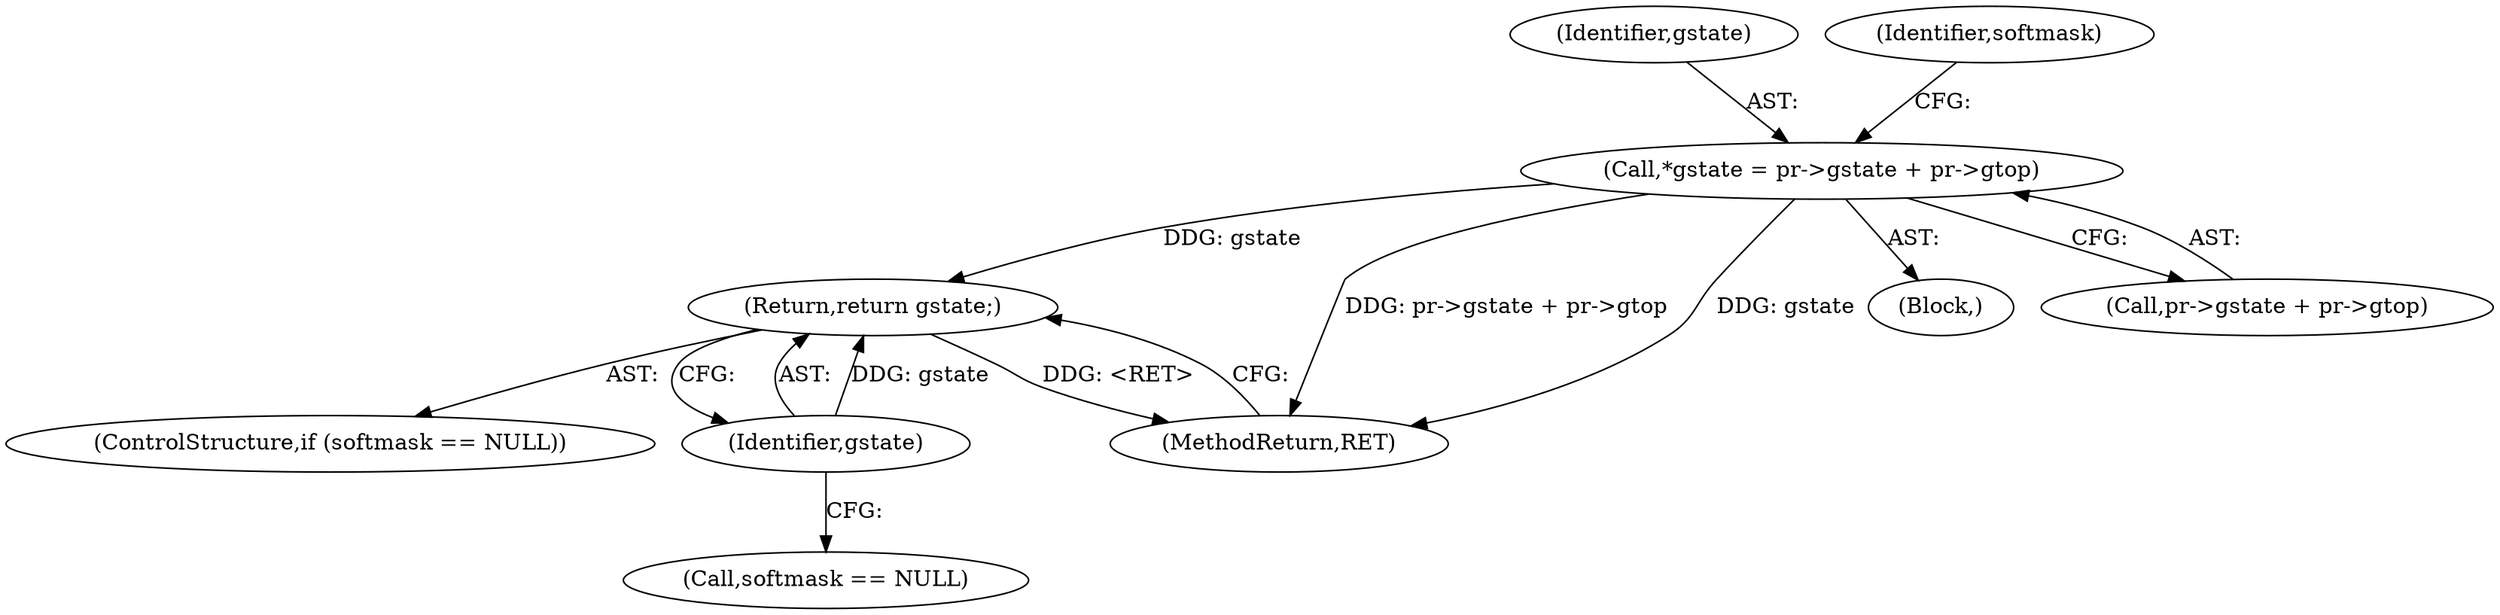 digraph "0_ghostscript_4dcc6affe04368461310a21238f7e1871a752a05@pointer" {
"1000137" [label="(Return,return gstate;)"];
"1000138" [label="(Identifier,gstate)"];
"1000108" [label="(Call,*gstate = pr->gstate + pr->gtop)"];
"1000133" [label="(ControlStructure,if (softmask == NULL))"];
"1000299" [label="(MethodReturn,RET)"];
"1000137" [label="(Return,return gstate;)"];
"1000134" [label="(Call,softmask == NULL)"];
"1000109" [label="(Identifier,gstate)"];
"1000138" [label="(Identifier,gstate)"];
"1000108" [label="(Call,*gstate = pr->gstate + pr->gtop)"];
"1000106" [label="(Block,)"];
"1000110" [label="(Call,pr->gstate + pr->gtop)"];
"1000119" [label="(Identifier,softmask)"];
"1000137" -> "1000133"  [label="AST: "];
"1000137" -> "1000138"  [label="CFG: "];
"1000138" -> "1000137"  [label="AST: "];
"1000299" -> "1000137"  [label="CFG: "];
"1000137" -> "1000299"  [label="DDG: <RET>"];
"1000138" -> "1000137"  [label="DDG: gstate"];
"1000108" -> "1000137"  [label="DDG: gstate"];
"1000138" -> "1000134"  [label="CFG: "];
"1000108" -> "1000106"  [label="AST: "];
"1000108" -> "1000110"  [label="CFG: "];
"1000109" -> "1000108"  [label="AST: "];
"1000110" -> "1000108"  [label="AST: "];
"1000119" -> "1000108"  [label="CFG: "];
"1000108" -> "1000299"  [label="DDG: pr->gstate + pr->gtop"];
"1000108" -> "1000299"  [label="DDG: gstate"];
}
